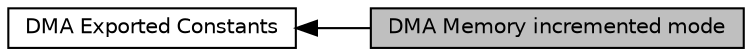 digraph "DMA Memory incremented mode"
{
  edge [fontname="Helvetica",fontsize="10",labelfontname="Helvetica",labelfontsize="10"];
  node [fontname="Helvetica",fontsize="10",shape=box];
  rankdir=LR;
  Node2 [label="DMA Exported Constants",height=0.2,width=0.4,color="black", fillcolor="white", style="filled",URL="$group___d_m_a___exported___constants.html",tooltip="DMA Exported constants."];
  Node1 [label="DMA Memory incremented mode",height=0.2,width=0.4,color="black", fillcolor="grey75", style="filled", fontcolor="black",tooltip="DMA memory incremented mode."];
  Node2->Node1 [shape=plaintext, dir="back", style="solid"];
}
